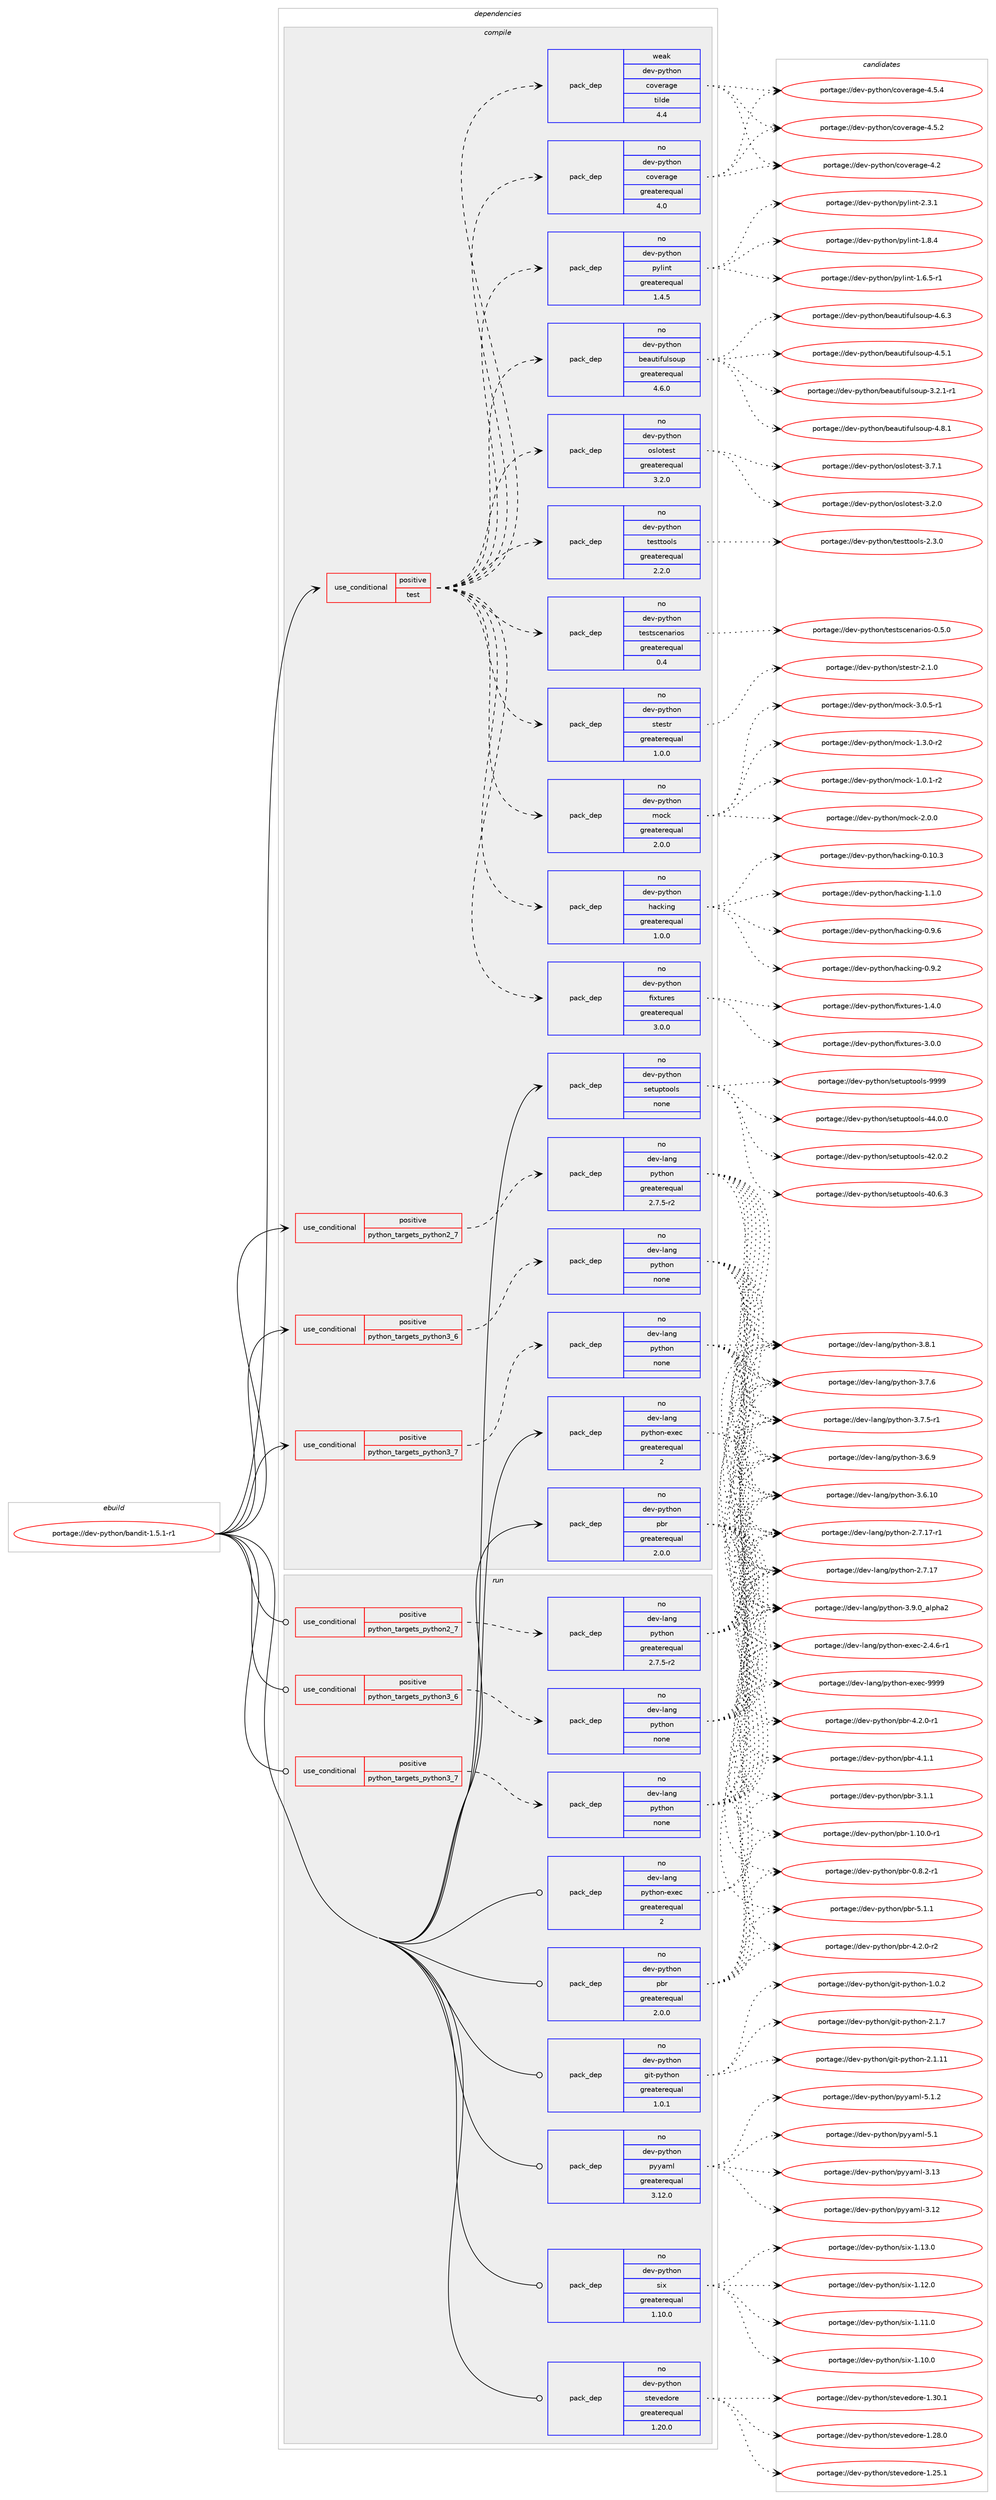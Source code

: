 digraph prolog {

# *************
# Graph options
# *************

newrank=true;
concentrate=true;
compound=true;
graph [rankdir=LR,fontname=Helvetica,fontsize=10,ranksep=1.5];#, ranksep=2.5, nodesep=0.2];
edge  [arrowhead=vee];
node  [fontname=Helvetica,fontsize=10];

# **********
# The ebuild
# **********

subgraph cluster_leftcol {
color=gray;
label=<<i>ebuild</i>>;
id [label="portage://dev-python/bandit-1.5.1-r1", color=red, width=4, href="../dev-python/bandit-1.5.1-r1.svg"];
}

# ****************
# The dependencies
# ****************

subgraph cluster_midcol {
color=gray;
label=<<i>dependencies</i>>;
subgraph cluster_compile {
fillcolor="#eeeeee";
style=filled;
label=<<i>compile</i>>;
subgraph cond118532 {
dependency469804 [label=<<TABLE BORDER="0" CELLBORDER="1" CELLSPACING="0" CELLPADDING="4"><TR><TD ROWSPAN="3" CELLPADDING="10">use_conditional</TD></TR><TR><TD>positive</TD></TR><TR><TD>python_targets_python2_7</TD></TR></TABLE>>, shape=none, color=red];
subgraph pack346259 {
dependency469805 [label=<<TABLE BORDER="0" CELLBORDER="1" CELLSPACING="0" CELLPADDING="4" WIDTH="220"><TR><TD ROWSPAN="6" CELLPADDING="30">pack_dep</TD></TR><TR><TD WIDTH="110">no</TD></TR><TR><TD>dev-lang</TD></TR><TR><TD>python</TD></TR><TR><TD>greaterequal</TD></TR><TR><TD>2.7.5-r2</TD></TR></TABLE>>, shape=none, color=blue];
}
dependency469804:e -> dependency469805:w [weight=20,style="dashed",arrowhead="vee"];
}
id:e -> dependency469804:w [weight=20,style="solid",arrowhead="vee"];
subgraph cond118533 {
dependency469806 [label=<<TABLE BORDER="0" CELLBORDER="1" CELLSPACING="0" CELLPADDING="4"><TR><TD ROWSPAN="3" CELLPADDING="10">use_conditional</TD></TR><TR><TD>positive</TD></TR><TR><TD>python_targets_python3_6</TD></TR></TABLE>>, shape=none, color=red];
subgraph pack346260 {
dependency469807 [label=<<TABLE BORDER="0" CELLBORDER="1" CELLSPACING="0" CELLPADDING="4" WIDTH="220"><TR><TD ROWSPAN="6" CELLPADDING="30">pack_dep</TD></TR><TR><TD WIDTH="110">no</TD></TR><TR><TD>dev-lang</TD></TR><TR><TD>python</TD></TR><TR><TD>none</TD></TR><TR><TD></TD></TR></TABLE>>, shape=none, color=blue];
}
dependency469806:e -> dependency469807:w [weight=20,style="dashed",arrowhead="vee"];
}
id:e -> dependency469806:w [weight=20,style="solid",arrowhead="vee"];
subgraph cond118534 {
dependency469808 [label=<<TABLE BORDER="0" CELLBORDER="1" CELLSPACING="0" CELLPADDING="4"><TR><TD ROWSPAN="3" CELLPADDING="10">use_conditional</TD></TR><TR><TD>positive</TD></TR><TR><TD>python_targets_python3_7</TD></TR></TABLE>>, shape=none, color=red];
subgraph pack346261 {
dependency469809 [label=<<TABLE BORDER="0" CELLBORDER="1" CELLSPACING="0" CELLPADDING="4" WIDTH="220"><TR><TD ROWSPAN="6" CELLPADDING="30">pack_dep</TD></TR><TR><TD WIDTH="110">no</TD></TR><TR><TD>dev-lang</TD></TR><TR><TD>python</TD></TR><TR><TD>none</TD></TR><TR><TD></TD></TR></TABLE>>, shape=none, color=blue];
}
dependency469808:e -> dependency469809:w [weight=20,style="dashed",arrowhead="vee"];
}
id:e -> dependency469808:w [weight=20,style="solid",arrowhead="vee"];
subgraph cond118535 {
dependency469810 [label=<<TABLE BORDER="0" CELLBORDER="1" CELLSPACING="0" CELLPADDING="4"><TR><TD ROWSPAN="3" CELLPADDING="10">use_conditional</TD></TR><TR><TD>positive</TD></TR><TR><TD>test</TD></TR></TABLE>>, shape=none, color=red];
subgraph pack346262 {
dependency469811 [label=<<TABLE BORDER="0" CELLBORDER="1" CELLSPACING="0" CELLPADDING="4" WIDTH="220"><TR><TD ROWSPAN="6" CELLPADDING="30">pack_dep</TD></TR><TR><TD WIDTH="110">no</TD></TR><TR><TD>dev-python</TD></TR><TR><TD>coverage</TD></TR><TR><TD>greaterequal</TD></TR><TR><TD>4.0</TD></TR></TABLE>>, shape=none, color=blue];
}
dependency469810:e -> dependency469811:w [weight=20,style="dashed",arrowhead="vee"];
subgraph pack346263 {
dependency469812 [label=<<TABLE BORDER="0" CELLBORDER="1" CELLSPACING="0" CELLPADDING="4" WIDTH="220"><TR><TD ROWSPAN="6" CELLPADDING="30">pack_dep</TD></TR><TR><TD WIDTH="110">weak</TD></TR><TR><TD>dev-python</TD></TR><TR><TD>coverage</TD></TR><TR><TD>tilde</TD></TR><TR><TD>4.4</TD></TR></TABLE>>, shape=none, color=blue];
}
dependency469810:e -> dependency469812:w [weight=20,style="dashed",arrowhead="vee"];
subgraph pack346264 {
dependency469813 [label=<<TABLE BORDER="0" CELLBORDER="1" CELLSPACING="0" CELLPADDING="4" WIDTH="220"><TR><TD ROWSPAN="6" CELLPADDING="30">pack_dep</TD></TR><TR><TD WIDTH="110">no</TD></TR><TR><TD>dev-python</TD></TR><TR><TD>fixtures</TD></TR><TR><TD>greaterequal</TD></TR><TR><TD>3.0.0</TD></TR></TABLE>>, shape=none, color=blue];
}
dependency469810:e -> dependency469813:w [weight=20,style="dashed",arrowhead="vee"];
subgraph pack346265 {
dependency469814 [label=<<TABLE BORDER="0" CELLBORDER="1" CELLSPACING="0" CELLPADDING="4" WIDTH="220"><TR><TD ROWSPAN="6" CELLPADDING="30">pack_dep</TD></TR><TR><TD WIDTH="110">no</TD></TR><TR><TD>dev-python</TD></TR><TR><TD>hacking</TD></TR><TR><TD>greaterequal</TD></TR><TR><TD>1.0.0</TD></TR></TABLE>>, shape=none, color=blue];
}
dependency469810:e -> dependency469814:w [weight=20,style="dashed",arrowhead="vee"];
subgraph pack346266 {
dependency469815 [label=<<TABLE BORDER="0" CELLBORDER="1" CELLSPACING="0" CELLPADDING="4" WIDTH="220"><TR><TD ROWSPAN="6" CELLPADDING="30">pack_dep</TD></TR><TR><TD WIDTH="110">no</TD></TR><TR><TD>dev-python</TD></TR><TR><TD>mock</TD></TR><TR><TD>greaterequal</TD></TR><TR><TD>2.0.0</TD></TR></TABLE>>, shape=none, color=blue];
}
dependency469810:e -> dependency469815:w [weight=20,style="dashed",arrowhead="vee"];
subgraph pack346267 {
dependency469816 [label=<<TABLE BORDER="0" CELLBORDER="1" CELLSPACING="0" CELLPADDING="4" WIDTH="220"><TR><TD ROWSPAN="6" CELLPADDING="30">pack_dep</TD></TR><TR><TD WIDTH="110">no</TD></TR><TR><TD>dev-python</TD></TR><TR><TD>stestr</TD></TR><TR><TD>greaterequal</TD></TR><TR><TD>1.0.0</TD></TR></TABLE>>, shape=none, color=blue];
}
dependency469810:e -> dependency469816:w [weight=20,style="dashed",arrowhead="vee"];
subgraph pack346268 {
dependency469817 [label=<<TABLE BORDER="0" CELLBORDER="1" CELLSPACING="0" CELLPADDING="4" WIDTH="220"><TR><TD ROWSPAN="6" CELLPADDING="30">pack_dep</TD></TR><TR><TD WIDTH="110">no</TD></TR><TR><TD>dev-python</TD></TR><TR><TD>testscenarios</TD></TR><TR><TD>greaterequal</TD></TR><TR><TD>0.4</TD></TR></TABLE>>, shape=none, color=blue];
}
dependency469810:e -> dependency469817:w [weight=20,style="dashed",arrowhead="vee"];
subgraph pack346269 {
dependency469818 [label=<<TABLE BORDER="0" CELLBORDER="1" CELLSPACING="0" CELLPADDING="4" WIDTH="220"><TR><TD ROWSPAN="6" CELLPADDING="30">pack_dep</TD></TR><TR><TD WIDTH="110">no</TD></TR><TR><TD>dev-python</TD></TR><TR><TD>testtools</TD></TR><TR><TD>greaterequal</TD></TR><TR><TD>2.2.0</TD></TR></TABLE>>, shape=none, color=blue];
}
dependency469810:e -> dependency469818:w [weight=20,style="dashed",arrowhead="vee"];
subgraph pack346270 {
dependency469819 [label=<<TABLE BORDER="0" CELLBORDER="1" CELLSPACING="0" CELLPADDING="4" WIDTH="220"><TR><TD ROWSPAN="6" CELLPADDING="30">pack_dep</TD></TR><TR><TD WIDTH="110">no</TD></TR><TR><TD>dev-python</TD></TR><TR><TD>oslotest</TD></TR><TR><TD>greaterequal</TD></TR><TR><TD>3.2.0</TD></TR></TABLE>>, shape=none, color=blue];
}
dependency469810:e -> dependency469819:w [weight=20,style="dashed",arrowhead="vee"];
subgraph pack346271 {
dependency469820 [label=<<TABLE BORDER="0" CELLBORDER="1" CELLSPACING="0" CELLPADDING="4" WIDTH="220"><TR><TD ROWSPAN="6" CELLPADDING="30">pack_dep</TD></TR><TR><TD WIDTH="110">no</TD></TR><TR><TD>dev-python</TD></TR><TR><TD>beautifulsoup</TD></TR><TR><TD>greaterequal</TD></TR><TR><TD>4.6.0</TD></TR></TABLE>>, shape=none, color=blue];
}
dependency469810:e -> dependency469820:w [weight=20,style="dashed",arrowhead="vee"];
subgraph pack346272 {
dependency469821 [label=<<TABLE BORDER="0" CELLBORDER="1" CELLSPACING="0" CELLPADDING="4" WIDTH="220"><TR><TD ROWSPAN="6" CELLPADDING="30">pack_dep</TD></TR><TR><TD WIDTH="110">no</TD></TR><TR><TD>dev-python</TD></TR><TR><TD>pylint</TD></TR><TR><TD>greaterequal</TD></TR><TR><TD>1.4.5</TD></TR></TABLE>>, shape=none, color=blue];
}
dependency469810:e -> dependency469821:w [weight=20,style="dashed",arrowhead="vee"];
}
id:e -> dependency469810:w [weight=20,style="solid",arrowhead="vee"];
subgraph pack346273 {
dependency469822 [label=<<TABLE BORDER="0" CELLBORDER="1" CELLSPACING="0" CELLPADDING="4" WIDTH="220"><TR><TD ROWSPAN="6" CELLPADDING="30">pack_dep</TD></TR><TR><TD WIDTH="110">no</TD></TR><TR><TD>dev-lang</TD></TR><TR><TD>python-exec</TD></TR><TR><TD>greaterequal</TD></TR><TR><TD>2</TD></TR></TABLE>>, shape=none, color=blue];
}
id:e -> dependency469822:w [weight=20,style="solid",arrowhead="vee"];
subgraph pack346274 {
dependency469823 [label=<<TABLE BORDER="0" CELLBORDER="1" CELLSPACING="0" CELLPADDING="4" WIDTH="220"><TR><TD ROWSPAN="6" CELLPADDING="30">pack_dep</TD></TR><TR><TD WIDTH="110">no</TD></TR><TR><TD>dev-python</TD></TR><TR><TD>pbr</TD></TR><TR><TD>greaterequal</TD></TR><TR><TD>2.0.0</TD></TR></TABLE>>, shape=none, color=blue];
}
id:e -> dependency469823:w [weight=20,style="solid",arrowhead="vee"];
subgraph pack346275 {
dependency469824 [label=<<TABLE BORDER="0" CELLBORDER="1" CELLSPACING="0" CELLPADDING="4" WIDTH="220"><TR><TD ROWSPAN="6" CELLPADDING="30">pack_dep</TD></TR><TR><TD WIDTH="110">no</TD></TR><TR><TD>dev-python</TD></TR><TR><TD>setuptools</TD></TR><TR><TD>none</TD></TR><TR><TD></TD></TR></TABLE>>, shape=none, color=blue];
}
id:e -> dependency469824:w [weight=20,style="solid",arrowhead="vee"];
}
subgraph cluster_compileandrun {
fillcolor="#eeeeee";
style=filled;
label=<<i>compile and run</i>>;
}
subgraph cluster_run {
fillcolor="#eeeeee";
style=filled;
label=<<i>run</i>>;
subgraph cond118536 {
dependency469825 [label=<<TABLE BORDER="0" CELLBORDER="1" CELLSPACING="0" CELLPADDING="4"><TR><TD ROWSPAN="3" CELLPADDING="10">use_conditional</TD></TR><TR><TD>positive</TD></TR><TR><TD>python_targets_python2_7</TD></TR></TABLE>>, shape=none, color=red];
subgraph pack346276 {
dependency469826 [label=<<TABLE BORDER="0" CELLBORDER="1" CELLSPACING="0" CELLPADDING="4" WIDTH="220"><TR><TD ROWSPAN="6" CELLPADDING="30">pack_dep</TD></TR><TR><TD WIDTH="110">no</TD></TR><TR><TD>dev-lang</TD></TR><TR><TD>python</TD></TR><TR><TD>greaterequal</TD></TR><TR><TD>2.7.5-r2</TD></TR></TABLE>>, shape=none, color=blue];
}
dependency469825:e -> dependency469826:w [weight=20,style="dashed",arrowhead="vee"];
}
id:e -> dependency469825:w [weight=20,style="solid",arrowhead="odot"];
subgraph cond118537 {
dependency469827 [label=<<TABLE BORDER="0" CELLBORDER="1" CELLSPACING="0" CELLPADDING="4"><TR><TD ROWSPAN="3" CELLPADDING="10">use_conditional</TD></TR><TR><TD>positive</TD></TR><TR><TD>python_targets_python3_6</TD></TR></TABLE>>, shape=none, color=red];
subgraph pack346277 {
dependency469828 [label=<<TABLE BORDER="0" CELLBORDER="1" CELLSPACING="0" CELLPADDING="4" WIDTH="220"><TR><TD ROWSPAN="6" CELLPADDING="30">pack_dep</TD></TR><TR><TD WIDTH="110">no</TD></TR><TR><TD>dev-lang</TD></TR><TR><TD>python</TD></TR><TR><TD>none</TD></TR><TR><TD></TD></TR></TABLE>>, shape=none, color=blue];
}
dependency469827:e -> dependency469828:w [weight=20,style="dashed",arrowhead="vee"];
}
id:e -> dependency469827:w [weight=20,style="solid",arrowhead="odot"];
subgraph cond118538 {
dependency469829 [label=<<TABLE BORDER="0" CELLBORDER="1" CELLSPACING="0" CELLPADDING="4"><TR><TD ROWSPAN="3" CELLPADDING="10">use_conditional</TD></TR><TR><TD>positive</TD></TR><TR><TD>python_targets_python3_7</TD></TR></TABLE>>, shape=none, color=red];
subgraph pack346278 {
dependency469830 [label=<<TABLE BORDER="0" CELLBORDER="1" CELLSPACING="0" CELLPADDING="4" WIDTH="220"><TR><TD ROWSPAN="6" CELLPADDING="30">pack_dep</TD></TR><TR><TD WIDTH="110">no</TD></TR><TR><TD>dev-lang</TD></TR><TR><TD>python</TD></TR><TR><TD>none</TD></TR><TR><TD></TD></TR></TABLE>>, shape=none, color=blue];
}
dependency469829:e -> dependency469830:w [weight=20,style="dashed",arrowhead="vee"];
}
id:e -> dependency469829:w [weight=20,style="solid",arrowhead="odot"];
subgraph pack346279 {
dependency469831 [label=<<TABLE BORDER="0" CELLBORDER="1" CELLSPACING="0" CELLPADDING="4" WIDTH="220"><TR><TD ROWSPAN="6" CELLPADDING="30">pack_dep</TD></TR><TR><TD WIDTH="110">no</TD></TR><TR><TD>dev-lang</TD></TR><TR><TD>python-exec</TD></TR><TR><TD>greaterequal</TD></TR><TR><TD>2</TD></TR></TABLE>>, shape=none, color=blue];
}
id:e -> dependency469831:w [weight=20,style="solid",arrowhead="odot"];
subgraph pack346280 {
dependency469832 [label=<<TABLE BORDER="0" CELLBORDER="1" CELLSPACING="0" CELLPADDING="4" WIDTH="220"><TR><TD ROWSPAN="6" CELLPADDING="30">pack_dep</TD></TR><TR><TD WIDTH="110">no</TD></TR><TR><TD>dev-python</TD></TR><TR><TD>git-python</TD></TR><TR><TD>greaterequal</TD></TR><TR><TD>1.0.1</TD></TR></TABLE>>, shape=none, color=blue];
}
id:e -> dependency469832:w [weight=20,style="solid",arrowhead="odot"];
subgraph pack346281 {
dependency469833 [label=<<TABLE BORDER="0" CELLBORDER="1" CELLSPACING="0" CELLPADDING="4" WIDTH="220"><TR><TD ROWSPAN="6" CELLPADDING="30">pack_dep</TD></TR><TR><TD WIDTH="110">no</TD></TR><TR><TD>dev-python</TD></TR><TR><TD>pbr</TD></TR><TR><TD>greaterequal</TD></TR><TR><TD>2.0.0</TD></TR></TABLE>>, shape=none, color=blue];
}
id:e -> dependency469833:w [weight=20,style="solid",arrowhead="odot"];
subgraph pack346282 {
dependency469834 [label=<<TABLE BORDER="0" CELLBORDER="1" CELLSPACING="0" CELLPADDING="4" WIDTH="220"><TR><TD ROWSPAN="6" CELLPADDING="30">pack_dep</TD></TR><TR><TD WIDTH="110">no</TD></TR><TR><TD>dev-python</TD></TR><TR><TD>pyyaml</TD></TR><TR><TD>greaterequal</TD></TR><TR><TD>3.12.0</TD></TR></TABLE>>, shape=none, color=blue];
}
id:e -> dependency469834:w [weight=20,style="solid",arrowhead="odot"];
subgraph pack346283 {
dependency469835 [label=<<TABLE BORDER="0" CELLBORDER="1" CELLSPACING="0" CELLPADDING="4" WIDTH="220"><TR><TD ROWSPAN="6" CELLPADDING="30">pack_dep</TD></TR><TR><TD WIDTH="110">no</TD></TR><TR><TD>dev-python</TD></TR><TR><TD>six</TD></TR><TR><TD>greaterequal</TD></TR><TR><TD>1.10.0</TD></TR></TABLE>>, shape=none, color=blue];
}
id:e -> dependency469835:w [weight=20,style="solid",arrowhead="odot"];
subgraph pack346284 {
dependency469836 [label=<<TABLE BORDER="0" CELLBORDER="1" CELLSPACING="0" CELLPADDING="4" WIDTH="220"><TR><TD ROWSPAN="6" CELLPADDING="30">pack_dep</TD></TR><TR><TD WIDTH="110">no</TD></TR><TR><TD>dev-python</TD></TR><TR><TD>stevedore</TD></TR><TR><TD>greaterequal</TD></TR><TR><TD>1.20.0</TD></TR></TABLE>>, shape=none, color=blue];
}
id:e -> dependency469836:w [weight=20,style="solid",arrowhead="odot"];
}
}

# **************
# The candidates
# **************

subgraph cluster_choices {
rank=same;
color=gray;
label=<<i>candidates</i>>;

subgraph choice346259 {
color=black;
nodesep=1;
choice10010111845108971101034711212111610411111045514657464895971081121049750 [label="portage://dev-lang/python-3.9.0_alpha2", color=red, width=4,href="../dev-lang/python-3.9.0_alpha2.svg"];
choice100101118451089711010347112121116104111110455146564649 [label="portage://dev-lang/python-3.8.1", color=red, width=4,href="../dev-lang/python-3.8.1.svg"];
choice100101118451089711010347112121116104111110455146554654 [label="portage://dev-lang/python-3.7.6", color=red, width=4,href="../dev-lang/python-3.7.6.svg"];
choice1001011184510897110103471121211161041111104551465546534511449 [label="portage://dev-lang/python-3.7.5-r1", color=red, width=4,href="../dev-lang/python-3.7.5-r1.svg"];
choice100101118451089711010347112121116104111110455146544657 [label="portage://dev-lang/python-3.6.9", color=red, width=4,href="../dev-lang/python-3.6.9.svg"];
choice10010111845108971101034711212111610411111045514654464948 [label="portage://dev-lang/python-3.6.10", color=red, width=4,href="../dev-lang/python-3.6.10.svg"];
choice100101118451089711010347112121116104111110455046554649554511449 [label="portage://dev-lang/python-2.7.17-r1", color=red, width=4,href="../dev-lang/python-2.7.17-r1.svg"];
choice10010111845108971101034711212111610411111045504655464955 [label="portage://dev-lang/python-2.7.17", color=red, width=4,href="../dev-lang/python-2.7.17.svg"];
dependency469805:e -> choice10010111845108971101034711212111610411111045514657464895971081121049750:w [style=dotted,weight="100"];
dependency469805:e -> choice100101118451089711010347112121116104111110455146564649:w [style=dotted,weight="100"];
dependency469805:e -> choice100101118451089711010347112121116104111110455146554654:w [style=dotted,weight="100"];
dependency469805:e -> choice1001011184510897110103471121211161041111104551465546534511449:w [style=dotted,weight="100"];
dependency469805:e -> choice100101118451089711010347112121116104111110455146544657:w [style=dotted,weight="100"];
dependency469805:e -> choice10010111845108971101034711212111610411111045514654464948:w [style=dotted,weight="100"];
dependency469805:e -> choice100101118451089711010347112121116104111110455046554649554511449:w [style=dotted,weight="100"];
dependency469805:e -> choice10010111845108971101034711212111610411111045504655464955:w [style=dotted,weight="100"];
}
subgraph choice346260 {
color=black;
nodesep=1;
choice10010111845108971101034711212111610411111045514657464895971081121049750 [label="portage://dev-lang/python-3.9.0_alpha2", color=red, width=4,href="../dev-lang/python-3.9.0_alpha2.svg"];
choice100101118451089711010347112121116104111110455146564649 [label="portage://dev-lang/python-3.8.1", color=red, width=4,href="../dev-lang/python-3.8.1.svg"];
choice100101118451089711010347112121116104111110455146554654 [label="portage://dev-lang/python-3.7.6", color=red, width=4,href="../dev-lang/python-3.7.6.svg"];
choice1001011184510897110103471121211161041111104551465546534511449 [label="portage://dev-lang/python-3.7.5-r1", color=red, width=4,href="../dev-lang/python-3.7.5-r1.svg"];
choice100101118451089711010347112121116104111110455146544657 [label="portage://dev-lang/python-3.6.9", color=red, width=4,href="../dev-lang/python-3.6.9.svg"];
choice10010111845108971101034711212111610411111045514654464948 [label="portage://dev-lang/python-3.6.10", color=red, width=4,href="../dev-lang/python-3.6.10.svg"];
choice100101118451089711010347112121116104111110455046554649554511449 [label="portage://dev-lang/python-2.7.17-r1", color=red, width=4,href="../dev-lang/python-2.7.17-r1.svg"];
choice10010111845108971101034711212111610411111045504655464955 [label="portage://dev-lang/python-2.7.17", color=red, width=4,href="../dev-lang/python-2.7.17.svg"];
dependency469807:e -> choice10010111845108971101034711212111610411111045514657464895971081121049750:w [style=dotted,weight="100"];
dependency469807:e -> choice100101118451089711010347112121116104111110455146564649:w [style=dotted,weight="100"];
dependency469807:e -> choice100101118451089711010347112121116104111110455146554654:w [style=dotted,weight="100"];
dependency469807:e -> choice1001011184510897110103471121211161041111104551465546534511449:w [style=dotted,weight="100"];
dependency469807:e -> choice100101118451089711010347112121116104111110455146544657:w [style=dotted,weight="100"];
dependency469807:e -> choice10010111845108971101034711212111610411111045514654464948:w [style=dotted,weight="100"];
dependency469807:e -> choice100101118451089711010347112121116104111110455046554649554511449:w [style=dotted,weight="100"];
dependency469807:e -> choice10010111845108971101034711212111610411111045504655464955:w [style=dotted,weight="100"];
}
subgraph choice346261 {
color=black;
nodesep=1;
choice10010111845108971101034711212111610411111045514657464895971081121049750 [label="portage://dev-lang/python-3.9.0_alpha2", color=red, width=4,href="../dev-lang/python-3.9.0_alpha2.svg"];
choice100101118451089711010347112121116104111110455146564649 [label="portage://dev-lang/python-3.8.1", color=red, width=4,href="../dev-lang/python-3.8.1.svg"];
choice100101118451089711010347112121116104111110455146554654 [label="portage://dev-lang/python-3.7.6", color=red, width=4,href="../dev-lang/python-3.7.6.svg"];
choice1001011184510897110103471121211161041111104551465546534511449 [label="portage://dev-lang/python-3.7.5-r1", color=red, width=4,href="../dev-lang/python-3.7.5-r1.svg"];
choice100101118451089711010347112121116104111110455146544657 [label="portage://dev-lang/python-3.6.9", color=red, width=4,href="../dev-lang/python-3.6.9.svg"];
choice10010111845108971101034711212111610411111045514654464948 [label="portage://dev-lang/python-3.6.10", color=red, width=4,href="../dev-lang/python-3.6.10.svg"];
choice100101118451089711010347112121116104111110455046554649554511449 [label="portage://dev-lang/python-2.7.17-r1", color=red, width=4,href="../dev-lang/python-2.7.17-r1.svg"];
choice10010111845108971101034711212111610411111045504655464955 [label="portage://dev-lang/python-2.7.17", color=red, width=4,href="../dev-lang/python-2.7.17.svg"];
dependency469809:e -> choice10010111845108971101034711212111610411111045514657464895971081121049750:w [style=dotted,weight="100"];
dependency469809:e -> choice100101118451089711010347112121116104111110455146564649:w [style=dotted,weight="100"];
dependency469809:e -> choice100101118451089711010347112121116104111110455146554654:w [style=dotted,weight="100"];
dependency469809:e -> choice1001011184510897110103471121211161041111104551465546534511449:w [style=dotted,weight="100"];
dependency469809:e -> choice100101118451089711010347112121116104111110455146544657:w [style=dotted,weight="100"];
dependency469809:e -> choice10010111845108971101034711212111610411111045514654464948:w [style=dotted,weight="100"];
dependency469809:e -> choice100101118451089711010347112121116104111110455046554649554511449:w [style=dotted,weight="100"];
dependency469809:e -> choice10010111845108971101034711212111610411111045504655464955:w [style=dotted,weight="100"];
}
subgraph choice346262 {
color=black;
nodesep=1;
choice10010111845112121116104111110479911111810111497103101455246534652 [label="portage://dev-python/coverage-4.5.4", color=red, width=4,href="../dev-python/coverage-4.5.4.svg"];
choice10010111845112121116104111110479911111810111497103101455246534650 [label="portage://dev-python/coverage-4.5.2", color=red, width=4,href="../dev-python/coverage-4.5.2.svg"];
choice1001011184511212111610411111047991111181011149710310145524650 [label="portage://dev-python/coverage-4.2", color=red, width=4,href="../dev-python/coverage-4.2.svg"];
dependency469811:e -> choice10010111845112121116104111110479911111810111497103101455246534652:w [style=dotted,weight="100"];
dependency469811:e -> choice10010111845112121116104111110479911111810111497103101455246534650:w [style=dotted,weight="100"];
dependency469811:e -> choice1001011184511212111610411111047991111181011149710310145524650:w [style=dotted,weight="100"];
}
subgraph choice346263 {
color=black;
nodesep=1;
choice10010111845112121116104111110479911111810111497103101455246534652 [label="portage://dev-python/coverage-4.5.4", color=red, width=4,href="../dev-python/coverage-4.5.4.svg"];
choice10010111845112121116104111110479911111810111497103101455246534650 [label="portage://dev-python/coverage-4.5.2", color=red, width=4,href="../dev-python/coverage-4.5.2.svg"];
choice1001011184511212111610411111047991111181011149710310145524650 [label="portage://dev-python/coverage-4.2", color=red, width=4,href="../dev-python/coverage-4.2.svg"];
dependency469812:e -> choice10010111845112121116104111110479911111810111497103101455246534652:w [style=dotted,weight="100"];
dependency469812:e -> choice10010111845112121116104111110479911111810111497103101455246534650:w [style=dotted,weight="100"];
dependency469812:e -> choice1001011184511212111610411111047991111181011149710310145524650:w [style=dotted,weight="100"];
}
subgraph choice346264 {
color=black;
nodesep=1;
choice1001011184511212111610411111047102105120116117114101115455146484648 [label="portage://dev-python/fixtures-3.0.0", color=red, width=4,href="../dev-python/fixtures-3.0.0.svg"];
choice1001011184511212111610411111047102105120116117114101115454946524648 [label="portage://dev-python/fixtures-1.4.0", color=red, width=4,href="../dev-python/fixtures-1.4.0.svg"];
dependency469813:e -> choice1001011184511212111610411111047102105120116117114101115455146484648:w [style=dotted,weight="100"];
dependency469813:e -> choice1001011184511212111610411111047102105120116117114101115454946524648:w [style=dotted,weight="100"];
}
subgraph choice346265 {
color=black;
nodesep=1;
choice10010111845112121116104111110471049799107105110103454946494648 [label="portage://dev-python/hacking-1.1.0", color=red, width=4,href="../dev-python/hacking-1.1.0.svg"];
choice10010111845112121116104111110471049799107105110103454846574654 [label="portage://dev-python/hacking-0.9.6", color=red, width=4,href="../dev-python/hacking-0.9.6.svg"];
choice10010111845112121116104111110471049799107105110103454846574650 [label="portage://dev-python/hacking-0.9.2", color=red, width=4,href="../dev-python/hacking-0.9.2.svg"];
choice1001011184511212111610411111047104979910710511010345484649484651 [label="portage://dev-python/hacking-0.10.3", color=red, width=4,href="../dev-python/hacking-0.10.3.svg"];
dependency469814:e -> choice10010111845112121116104111110471049799107105110103454946494648:w [style=dotted,weight="100"];
dependency469814:e -> choice10010111845112121116104111110471049799107105110103454846574654:w [style=dotted,weight="100"];
dependency469814:e -> choice10010111845112121116104111110471049799107105110103454846574650:w [style=dotted,weight="100"];
dependency469814:e -> choice1001011184511212111610411111047104979910710511010345484649484651:w [style=dotted,weight="100"];
}
subgraph choice346266 {
color=black;
nodesep=1;
choice1001011184511212111610411111047109111991074551464846534511449 [label="portage://dev-python/mock-3.0.5-r1", color=red, width=4,href="../dev-python/mock-3.0.5-r1.svg"];
choice100101118451121211161041111104710911199107455046484648 [label="portage://dev-python/mock-2.0.0", color=red, width=4,href="../dev-python/mock-2.0.0.svg"];
choice1001011184511212111610411111047109111991074549465146484511450 [label="portage://dev-python/mock-1.3.0-r2", color=red, width=4,href="../dev-python/mock-1.3.0-r2.svg"];
choice1001011184511212111610411111047109111991074549464846494511450 [label="portage://dev-python/mock-1.0.1-r2", color=red, width=4,href="../dev-python/mock-1.0.1-r2.svg"];
dependency469815:e -> choice1001011184511212111610411111047109111991074551464846534511449:w [style=dotted,weight="100"];
dependency469815:e -> choice100101118451121211161041111104710911199107455046484648:w [style=dotted,weight="100"];
dependency469815:e -> choice1001011184511212111610411111047109111991074549465146484511450:w [style=dotted,weight="100"];
dependency469815:e -> choice1001011184511212111610411111047109111991074549464846494511450:w [style=dotted,weight="100"];
}
subgraph choice346267 {
color=black;
nodesep=1;
choice1001011184511212111610411111047115116101115116114455046494648 [label="portage://dev-python/stestr-2.1.0", color=red, width=4,href="../dev-python/stestr-2.1.0.svg"];
dependency469816:e -> choice1001011184511212111610411111047115116101115116114455046494648:w [style=dotted,weight="100"];
}
subgraph choice346268 {
color=black;
nodesep=1;
choice10010111845112121116104111110471161011151161159910111097114105111115454846534648 [label="portage://dev-python/testscenarios-0.5.0", color=red, width=4,href="../dev-python/testscenarios-0.5.0.svg"];
dependency469817:e -> choice10010111845112121116104111110471161011151161159910111097114105111115454846534648:w [style=dotted,weight="100"];
}
subgraph choice346269 {
color=black;
nodesep=1;
choice1001011184511212111610411111047116101115116116111111108115455046514648 [label="portage://dev-python/testtools-2.3.0", color=red, width=4,href="../dev-python/testtools-2.3.0.svg"];
dependency469818:e -> choice1001011184511212111610411111047116101115116116111111108115455046514648:w [style=dotted,weight="100"];
}
subgraph choice346270 {
color=black;
nodesep=1;
choice1001011184511212111610411111047111115108111116101115116455146554649 [label="portage://dev-python/oslotest-3.7.1", color=red, width=4,href="../dev-python/oslotest-3.7.1.svg"];
choice1001011184511212111610411111047111115108111116101115116455146504648 [label="portage://dev-python/oslotest-3.2.0", color=red, width=4,href="../dev-python/oslotest-3.2.0.svg"];
dependency469819:e -> choice1001011184511212111610411111047111115108111116101115116455146554649:w [style=dotted,weight="100"];
dependency469819:e -> choice1001011184511212111610411111047111115108111116101115116455146504648:w [style=dotted,weight="100"];
}
subgraph choice346271 {
color=black;
nodesep=1;
choice10010111845112121116104111110479810197117116105102117108115111117112455246564649 [label="portage://dev-python/beautifulsoup-4.8.1", color=red, width=4,href="../dev-python/beautifulsoup-4.8.1.svg"];
choice10010111845112121116104111110479810197117116105102117108115111117112455246544651 [label="portage://dev-python/beautifulsoup-4.6.3", color=red, width=4,href="../dev-python/beautifulsoup-4.6.3.svg"];
choice10010111845112121116104111110479810197117116105102117108115111117112455246534649 [label="portage://dev-python/beautifulsoup-4.5.1", color=red, width=4,href="../dev-python/beautifulsoup-4.5.1.svg"];
choice100101118451121211161041111104798101971171161051021171081151111171124551465046494511449 [label="portage://dev-python/beautifulsoup-3.2.1-r1", color=red, width=4,href="../dev-python/beautifulsoup-3.2.1-r1.svg"];
dependency469820:e -> choice10010111845112121116104111110479810197117116105102117108115111117112455246564649:w [style=dotted,weight="100"];
dependency469820:e -> choice10010111845112121116104111110479810197117116105102117108115111117112455246544651:w [style=dotted,weight="100"];
dependency469820:e -> choice10010111845112121116104111110479810197117116105102117108115111117112455246534649:w [style=dotted,weight="100"];
dependency469820:e -> choice100101118451121211161041111104798101971171161051021171081151111171124551465046494511449:w [style=dotted,weight="100"];
}
subgraph choice346272 {
color=black;
nodesep=1;
choice1001011184511212111610411111047112121108105110116455046514649 [label="portage://dev-python/pylint-2.3.1", color=red, width=4,href="../dev-python/pylint-2.3.1.svg"];
choice1001011184511212111610411111047112121108105110116454946564652 [label="portage://dev-python/pylint-1.8.4", color=red, width=4,href="../dev-python/pylint-1.8.4.svg"];
choice10010111845112121116104111110471121211081051101164549465446534511449 [label="portage://dev-python/pylint-1.6.5-r1", color=red, width=4,href="../dev-python/pylint-1.6.5-r1.svg"];
dependency469821:e -> choice1001011184511212111610411111047112121108105110116455046514649:w [style=dotted,weight="100"];
dependency469821:e -> choice1001011184511212111610411111047112121108105110116454946564652:w [style=dotted,weight="100"];
dependency469821:e -> choice10010111845112121116104111110471121211081051101164549465446534511449:w [style=dotted,weight="100"];
}
subgraph choice346273 {
color=black;
nodesep=1;
choice10010111845108971101034711212111610411111045101120101994557575757 [label="portage://dev-lang/python-exec-9999", color=red, width=4,href="../dev-lang/python-exec-9999.svg"];
choice10010111845108971101034711212111610411111045101120101994550465246544511449 [label="portage://dev-lang/python-exec-2.4.6-r1", color=red, width=4,href="../dev-lang/python-exec-2.4.6-r1.svg"];
dependency469822:e -> choice10010111845108971101034711212111610411111045101120101994557575757:w [style=dotted,weight="100"];
dependency469822:e -> choice10010111845108971101034711212111610411111045101120101994550465246544511449:w [style=dotted,weight="100"];
}
subgraph choice346274 {
color=black;
nodesep=1;
choice100101118451121211161041111104711298114455346494649 [label="portage://dev-python/pbr-5.1.1", color=red, width=4,href="../dev-python/pbr-5.1.1.svg"];
choice1001011184511212111610411111047112981144552465046484511450 [label="portage://dev-python/pbr-4.2.0-r2", color=red, width=4,href="../dev-python/pbr-4.2.0-r2.svg"];
choice1001011184511212111610411111047112981144552465046484511449 [label="portage://dev-python/pbr-4.2.0-r1", color=red, width=4,href="../dev-python/pbr-4.2.0-r1.svg"];
choice100101118451121211161041111104711298114455246494649 [label="portage://dev-python/pbr-4.1.1", color=red, width=4,href="../dev-python/pbr-4.1.1.svg"];
choice100101118451121211161041111104711298114455146494649 [label="portage://dev-python/pbr-3.1.1", color=red, width=4,href="../dev-python/pbr-3.1.1.svg"];
choice100101118451121211161041111104711298114454946494846484511449 [label="portage://dev-python/pbr-1.10.0-r1", color=red, width=4,href="../dev-python/pbr-1.10.0-r1.svg"];
choice1001011184511212111610411111047112981144548465646504511449 [label="portage://dev-python/pbr-0.8.2-r1", color=red, width=4,href="../dev-python/pbr-0.8.2-r1.svg"];
dependency469823:e -> choice100101118451121211161041111104711298114455346494649:w [style=dotted,weight="100"];
dependency469823:e -> choice1001011184511212111610411111047112981144552465046484511450:w [style=dotted,weight="100"];
dependency469823:e -> choice1001011184511212111610411111047112981144552465046484511449:w [style=dotted,weight="100"];
dependency469823:e -> choice100101118451121211161041111104711298114455246494649:w [style=dotted,weight="100"];
dependency469823:e -> choice100101118451121211161041111104711298114455146494649:w [style=dotted,weight="100"];
dependency469823:e -> choice100101118451121211161041111104711298114454946494846484511449:w [style=dotted,weight="100"];
dependency469823:e -> choice1001011184511212111610411111047112981144548465646504511449:w [style=dotted,weight="100"];
}
subgraph choice346275 {
color=black;
nodesep=1;
choice10010111845112121116104111110471151011161171121161111111081154557575757 [label="portage://dev-python/setuptools-9999", color=red, width=4,href="../dev-python/setuptools-9999.svg"];
choice100101118451121211161041111104711510111611711211611111110811545525246484648 [label="portage://dev-python/setuptools-44.0.0", color=red, width=4,href="../dev-python/setuptools-44.0.0.svg"];
choice100101118451121211161041111104711510111611711211611111110811545525046484650 [label="portage://dev-python/setuptools-42.0.2", color=red, width=4,href="../dev-python/setuptools-42.0.2.svg"];
choice100101118451121211161041111104711510111611711211611111110811545524846544651 [label="portage://dev-python/setuptools-40.6.3", color=red, width=4,href="../dev-python/setuptools-40.6.3.svg"];
dependency469824:e -> choice10010111845112121116104111110471151011161171121161111111081154557575757:w [style=dotted,weight="100"];
dependency469824:e -> choice100101118451121211161041111104711510111611711211611111110811545525246484648:w [style=dotted,weight="100"];
dependency469824:e -> choice100101118451121211161041111104711510111611711211611111110811545525046484650:w [style=dotted,weight="100"];
dependency469824:e -> choice100101118451121211161041111104711510111611711211611111110811545524846544651:w [style=dotted,weight="100"];
}
subgraph choice346276 {
color=black;
nodesep=1;
choice10010111845108971101034711212111610411111045514657464895971081121049750 [label="portage://dev-lang/python-3.9.0_alpha2", color=red, width=4,href="../dev-lang/python-3.9.0_alpha2.svg"];
choice100101118451089711010347112121116104111110455146564649 [label="portage://dev-lang/python-3.8.1", color=red, width=4,href="../dev-lang/python-3.8.1.svg"];
choice100101118451089711010347112121116104111110455146554654 [label="portage://dev-lang/python-3.7.6", color=red, width=4,href="../dev-lang/python-3.7.6.svg"];
choice1001011184510897110103471121211161041111104551465546534511449 [label="portage://dev-lang/python-3.7.5-r1", color=red, width=4,href="../dev-lang/python-3.7.5-r1.svg"];
choice100101118451089711010347112121116104111110455146544657 [label="portage://dev-lang/python-3.6.9", color=red, width=4,href="../dev-lang/python-3.6.9.svg"];
choice10010111845108971101034711212111610411111045514654464948 [label="portage://dev-lang/python-3.6.10", color=red, width=4,href="../dev-lang/python-3.6.10.svg"];
choice100101118451089711010347112121116104111110455046554649554511449 [label="portage://dev-lang/python-2.7.17-r1", color=red, width=4,href="../dev-lang/python-2.7.17-r1.svg"];
choice10010111845108971101034711212111610411111045504655464955 [label="portage://dev-lang/python-2.7.17", color=red, width=4,href="../dev-lang/python-2.7.17.svg"];
dependency469826:e -> choice10010111845108971101034711212111610411111045514657464895971081121049750:w [style=dotted,weight="100"];
dependency469826:e -> choice100101118451089711010347112121116104111110455146564649:w [style=dotted,weight="100"];
dependency469826:e -> choice100101118451089711010347112121116104111110455146554654:w [style=dotted,weight="100"];
dependency469826:e -> choice1001011184510897110103471121211161041111104551465546534511449:w [style=dotted,weight="100"];
dependency469826:e -> choice100101118451089711010347112121116104111110455146544657:w [style=dotted,weight="100"];
dependency469826:e -> choice10010111845108971101034711212111610411111045514654464948:w [style=dotted,weight="100"];
dependency469826:e -> choice100101118451089711010347112121116104111110455046554649554511449:w [style=dotted,weight="100"];
dependency469826:e -> choice10010111845108971101034711212111610411111045504655464955:w [style=dotted,weight="100"];
}
subgraph choice346277 {
color=black;
nodesep=1;
choice10010111845108971101034711212111610411111045514657464895971081121049750 [label="portage://dev-lang/python-3.9.0_alpha2", color=red, width=4,href="../dev-lang/python-3.9.0_alpha2.svg"];
choice100101118451089711010347112121116104111110455146564649 [label="portage://dev-lang/python-3.8.1", color=red, width=4,href="../dev-lang/python-3.8.1.svg"];
choice100101118451089711010347112121116104111110455146554654 [label="portage://dev-lang/python-3.7.6", color=red, width=4,href="../dev-lang/python-3.7.6.svg"];
choice1001011184510897110103471121211161041111104551465546534511449 [label="portage://dev-lang/python-3.7.5-r1", color=red, width=4,href="../dev-lang/python-3.7.5-r1.svg"];
choice100101118451089711010347112121116104111110455146544657 [label="portage://dev-lang/python-3.6.9", color=red, width=4,href="../dev-lang/python-3.6.9.svg"];
choice10010111845108971101034711212111610411111045514654464948 [label="portage://dev-lang/python-3.6.10", color=red, width=4,href="../dev-lang/python-3.6.10.svg"];
choice100101118451089711010347112121116104111110455046554649554511449 [label="portage://dev-lang/python-2.7.17-r1", color=red, width=4,href="../dev-lang/python-2.7.17-r1.svg"];
choice10010111845108971101034711212111610411111045504655464955 [label="portage://dev-lang/python-2.7.17", color=red, width=4,href="../dev-lang/python-2.7.17.svg"];
dependency469828:e -> choice10010111845108971101034711212111610411111045514657464895971081121049750:w [style=dotted,weight="100"];
dependency469828:e -> choice100101118451089711010347112121116104111110455146564649:w [style=dotted,weight="100"];
dependency469828:e -> choice100101118451089711010347112121116104111110455146554654:w [style=dotted,weight="100"];
dependency469828:e -> choice1001011184510897110103471121211161041111104551465546534511449:w [style=dotted,weight="100"];
dependency469828:e -> choice100101118451089711010347112121116104111110455146544657:w [style=dotted,weight="100"];
dependency469828:e -> choice10010111845108971101034711212111610411111045514654464948:w [style=dotted,weight="100"];
dependency469828:e -> choice100101118451089711010347112121116104111110455046554649554511449:w [style=dotted,weight="100"];
dependency469828:e -> choice10010111845108971101034711212111610411111045504655464955:w [style=dotted,weight="100"];
}
subgraph choice346278 {
color=black;
nodesep=1;
choice10010111845108971101034711212111610411111045514657464895971081121049750 [label="portage://dev-lang/python-3.9.0_alpha2", color=red, width=4,href="../dev-lang/python-3.9.0_alpha2.svg"];
choice100101118451089711010347112121116104111110455146564649 [label="portage://dev-lang/python-3.8.1", color=red, width=4,href="../dev-lang/python-3.8.1.svg"];
choice100101118451089711010347112121116104111110455146554654 [label="portage://dev-lang/python-3.7.6", color=red, width=4,href="../dev-lang/python-3.7.6.svg"];
choice1001011184510897110103471121211161041111104551465546534511449 [label="portage://dev-lang/python-3.7.5-r1", color=red, width=4,href="../dev-lang/python-3.7.5-r1.svg"];
choice100101118451089711010347112121116104111110455146544657 [label="portage://dev-lang/python-3.6.9", color=red, width=4,href="../dev-lang/python-3.6.9.svg"];
choice10010111845108971101034711212111610411111045514654464948 [label="portage://dev-lang/python-3.6.10", color=red, width=4,href="../dev-lang/python-3.6.10.svg"];
choice100101118451089711010347112121116104111110455046554649554511449 [label="portage://dev-lang/python-2.7.17-r1", color=red, width=4,href="../dev-lang/python-2.7.17-r1.svg"];
choice10010111845108971101034711212111610411111045504655464955 [label="portage://dev-lang/python-2.7.17", color=red, width=4,href="../dev-lang/python-2.7.17.svg"];
dependency469830:e -> choice10010111845108971101034711212111610411111045514657464895971081121049750:w [style=dotted,weight="100"];
dependency469830:e -> choice100101118451089711010347112121116104111110455146564649:w [style=dotted,weight="100"];
dependency469830:e -> choice100101118451089711010347112121116104111110455146554654:w [style=dotted,weight="100"];
dependency469830:e -> choice1001011184510897110103471121211161041111104551465546534511449:w [style=dotted,weight="100"];
dependency469830:e -> choice100101118451089711010347112121116104111110455146544657:w [style=dotted,weight="100"];
dependency469830:e -> choice10010111845108971101034711212111610411111045514654464948:w [style=dotted,weight="100"];
dependency469830:e -> choice100101118451089711010347112121116104111110455046554649554511449:w [style=dotted,weight="100"];
dependency469830:e -> choice10010111845108971101034711212111610411111045504655464955:w [style=dotted,weight="100"];
}
subgraph choice346279 {
color=black;
nodesep=1;
choice10010111845108971101034711212111610411111045101120101994557575757 [label="portage://dev-lang/python-exec-9999", color=red, width=4,href="../dev-lang/python-exec-9999.svg"];
choice10010111845108971101034711212111610411111045101120101994550465246544511449 [label="portage://dev-lang/python-exec-2.4.6-r1", color=red, width=4,href="../dev-lang/python-exec-2.4.6-r1.svg"];
dependency469831:e -> choice10010111845108971101034711212111610411111045101120101994557575757:w [style=dotted,weight="100"];
dependency469831:e -> choice10010111845108971101034711212111610411111045101120101994550465246544511449:w [style=dotted,weight="100"];
}
subgraph choice346280 {
color=black;
nodesep=1;
choice100101118451121211161041111104710310511645112121116104111110455046494655 [label="portage://dev-python/git-python-2.1.7", color=red, width=4,href="../dev-python/git-python-2.1.7.svg"];
choice10010111845112121116104111110471031051164511212111610411111045504649464949 [label="portage://dev-python/git-python-2.1.11", color=red, width=4,href="../dev-python/git-python-2.1.11.svg"];
choice100101118451121211161041111104710310511645112121116104111110454946484650 [label="portage://dev-python/git-python-1.0.2", color=red, width=4,href="../dev-python/git-python-1.0.2.svg"];
dependency469832:e -> choice100101118451121211161041111104710310511645112121116104111110455046494655:w [style=dotted,weight="100"];
dependency469832:e -> choice10010111845112121116104111110471031051164511212111610411111045504649464949:w [style=dotted,weight="100"];
dependency469832:e -> choice100101118451121211161041111104710310511645112121116104111110454946484650:w [style=dotted,weight="100"];
}
subgraph choice346281 {
color=black;
nodesep=1;
choice100101118451121211161041111104711298114455346494649 [label="portage://dev-python/pbr-5.1.1", color=red, width=4,href="../dev-python/pbr-5.1.1.svg"];
choice1001011184511212111610411111047112981144552465046484511450 [label="portage://dev-python/pbr-4.2.0-r2", color=red, width=4,href="../dev-python/pbr-4.2.0-r2.svg"];
choice1001011184511212111610411111047112981144552465046484511449 [label="portage://dev-python/pbr-4.2.0-r1", color=red, width=4,href="../dev-python/pbr-4.2.0-r1.svg"];
choice100101118451121211161041111104711298114455246494649 [label="portage://dev-python/pbr-4.1.1", color=red, width=4,href="../dev-python/pbr-4.1.1.svg"];
choice100101118451121211161041111104711298114455146494649 [label="portage://dev-python/pbr-3.1.1", color=red, width=4,href="../dev-python/pbr-3.1.1.svg"];
choice100101118451121211161041111104711298114454946494846484511449 [label="portage://dev-python/pbr-1.10.0-r1", color=red, width=4,href="../dev-python/pbr-1.10.0-r1.svg"];
choice1001011184511212111610411111047112981144548465646504511449 [label="portage://dev-python/pbr-0.8.2-r1", color=red, width=4,href="../dev-python/pbr-0.8.2-r1.svg"];
dependency469833:e -> choice100101118451121211161041111104711298114455346494649:w [style=dotted,weight="100"];
dependency469833:e -> choice1001011184511212111610411111047112981144552465046484511450:w [style=dotted,weight="100"];
dependency469833:e -> choice1001011184511212111610411111047112981144552465046484511449:w [style=dotted,weight="100"];
dependency469833:e -> choice100101118451121211161041111104711298114455246494649:w [style=dotted,weight="100"];
dependency469833:e -> choice100101118451121211161041111104711298114455146494649:w [style=dotted,weight="100"];
dependency469833:e -> choice100101118451121211161041111104711298114454946494846484511449:w [style=dotted,weight="100"];
dependency469833:e -> choice1001011184511212111610411111047112981144548465646504511449:w [style=dotted,weight="100"];
}
subgraph choice346282 {
color=black;
nodesep=1;
choice100101118451121211161041111104711212112197109108455346494650 [label="portage://dev-python/pyyaml-5.1.2", color=red, width=4,href="../dev-python/pyyaml-5.1.2.svg"];
choice10010111845112121116104111110471121211219710910845534649 [label="portage://dev-python/pyyaml-5.1", color=red, width=4,href="../dev-python/pyyaml-5.1.svg"];
choice1001011184511212111610411111047112121121971091084551464951 [label="portage://dev-python/pyyaml-3.13", color=red, width=4,href="../dev-python/pyyaml-3.13.svg"];
choice1001011184511212111610411111047112121121971091084551464950 [label="portage://dev-python/pyyaml-3.12", color=red, width=4,href="../dev-python/pyyaml-3.12.svg"];
dependency469834:e -> choice100101118451121211161041111104711212112197109108455346494650:w [style=dotted,weight="100"];
dependency469834:e -> choice10010111845112121116104111110471121211219710910845534649:w [style=dotted,weight="100"];
dependency469834:e -> choice1001011184511212111610411111047112121121971091084551464951:w [style=dotted,weight="100"];
dependency469834:e -> choice1001011184511212111610411111047112121121971091084551464950:w [style=dotted,weight="100"];
}
subgraph choice346283 {
color=black;
nodesep=1;
choice100101118451121211161041111104711510512045494649514648 [label="portage://dev-python/six-1.13.0", color=red, width=4,href="../dev-python/six-1.13.0.svg"];
choice100101118451121211161041111104711510512045494649504648 [label="portage://dev-python/six-1.12.0", color=red, width=4,href="../dev-python/six-1.12.0.svg"];
choice100101118451121211161041111104711510512045494649494648 [label="portage://dev-python/six-1.11.0", color=red, width=4,href="../dev-python/six-1.11.0.svg"];
choice100101118451121211161041111104711510512045494649484648 [label="portage://dev-python/six-1.10.0", color=red, width=4,href="../dev-python/six-1.10.0.svg"];
dependency469835:e -> choice100101118451121211161041111104711510512045494649514648:w [style=dotted,weight="100"];
dependency469835:e -> choice100101118451121211161041111104711510512045494649504648:w [style=dotted,weight="100"];
dependency469835:e -> choice100101118451121211161041111104711510512045494649494648:w [style=dotted,weight="100"];
dependency469835:e -> choice100101118451121211161041111104711510512045494649484648:w [style=dotted,weight="100"];
}
subgraph choice346284 {
color=black;
nodesep=1;
choice100101118451121211161041111104711511610111810110011111410145494651484649 [label="portage://dev-python/stevedore-1.30.1", color=red, width=4,href="../dev-python/stevedore-1.30.1.svg"];
choice100101118451121211161041111104711511610111810110011111410145494650564648 [label="portage://dev-python/stevedore-1.28.0", color=red, width=4,href="../dev-python/stevedore-1.28.0.svg"];
choice100101118451121211161041111104711511610111810110011111410145494650534649 [label="portage://dev-python/stevedore-1.25.1", color=red, width=4,href="../dev-python/stevedore-1.25.1.svg"];
dependency469836:e -> choice100101118451121211161041111104711511610111810110011111410145494651484649:w [style=dotted,weight="100"];
dependency469836:e -> choice100101118451121211161041111104711511610111810110011111410145494650564648:w [style=dotted,weight="100"];
dependency469836:e -> choice100101118451121211161041111104711511610111810110011111410145494650534649:w [style=dotted,weight="100"];
}
}

}
